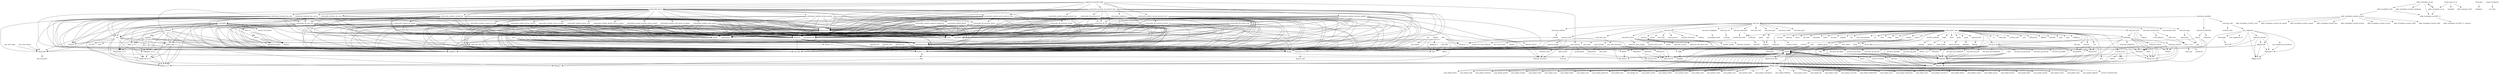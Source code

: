 digraph depends {
    node [shape=plaintext]
alsa_state -> alsa_states [style=dotted];
alsa_utils_alsactl -> libasound2;
alsa_utils_alsamixer -> libformw5;
alsa_utils_alsamixer -> libmenuw5;
alsa_utils_alsamixer -> libpanelw5;
alsa_utils_alsamixer -> libncursesw5;
alsa_utils_alsamixer -> libtinfo5;
alsa_utils_alsamixer -> libasound2;
alsa_utils_amixer -> libasound2;
alsa_utils_aplay -> libasound2;
angstrom_feed_configs -> opkg [style=dotted];
angstrom_zeroconf_audio -> avahi_daemon;
angstrom_zeroconf_audio -> pulseaudio_server;
angstrom_zeroconf_audio -> pulseaudio_module_alsa_sink;
angstrom_zeroconf_audio -> pulseaudio_module_alsa_source;
angstrom_zeroconf_audio -> pulseaudio_module_cli;
angstrom_zeroconf_audio -> pulseaudio_module_esound_protocol_unix;
angstrom_zeroconf_audio -> pulseaudio_module_simple_protocol_tcp;
angstrom_zeroconf_audio -> pulseaudio_module_native_protocol_unix;
angstrom_zeroconf_audio -> pulseaudio_module_cli_protocol_unix;
angstrom_zeroconf_audio -> pulseaudio_module_zeroconf_publish;
apm -> libapm1;
apmd -> libapm1;
avahi_autoipd -> libdaemon0;
avahi_daemon -> sysvinit_pidof;
avahi_daemon -> libavahi_common3;
avahi_daemon -> libavahi_core6;
avahi_daemon -> libdaemon0;
avahi_daemon -> libexpat1;
avahi_daemon -> libcap2;
avahi_daemon -> libdbus_1_3;
avahi_daemon -> libnss_mdns [style=dotted];
bash -> libtinfo5;
binutils_symlinks -> binutils;
bluez4 -> libusb_0_1_4;
bluez4 -> libusb_1_0_0;
bluez4 -> libglib_2_0_0;
bluez4 -> libdbus_1_3;
busybox -> busybox_mountall;
busybox -> busybox_syslog [style=dotted];
busybox_syslog -> busybox;
bzip2 -> libbz2_1;
consolekit -> hicolor_icon_theme;
consolekit -> libx11_6;
consolekit -> libxcb1;
consolekit -> libpthread_stubs0;
consolekit -> libxau6;
consolekit -> libglib_2_0_0;
consolekit -> libdbus_1_3;
consolekit -> policykit;
consolekit -> eggdbus;
consolekit -> libdbus_glib_1_2;
consolekit -> libgio_2_0_0;
consolekit -> libz1;
consolekit -> libgobject_2_0_0;
consolekit -> libgmodule_2_0_0;
consolekit -> libgthread_2_0_0;
coreutils -> libcap2;
coreutils -> libattr1;
dbus -> libexpat1;
dbus -> libdbus_1_3;
dhcp_client -> bash;
dhcp_client -> libcrypto1_0_0;
e2fsprogs -> util_linux_ng;
e2fsprogs -> e2fsprogs_badblocks;
e2fsprogs -> libe2p2;
e2fsprogs -> libcom_err2;
e2fsprogs -> libext2fs2;
e2fsprogs -> libuuid1;
e2fsprogs -> libss2;
e2fsprogs -> libblkid1;
e2fsprogs_badblocks -> libext2fs2;
e2fsprogs_badblocks -> libcom_err2;
e2fsprogs_e2fsck -> libext2fs2;
e2fsprogs_e2fsck -> libcom_err2;
e2fsprogs_e2fsck -> libblkid1;
e2fsprogs_e2fsck -> libuuid1;
e2fsprogs_e2fsck -> libe2p2;
e2fsprogs_mke2fs -> libext2fs2;
e2fsprogs_mke2fs -> libcom_err2;
e2fsprogs_mke2fs -> libblkid1;
e2fsprogs_mke2fs -> libuuid1;
e2fsprogs_mke2fs -> libe2p2;
eggdbus -> libgio_2_0_0;
eggdbus -> libz1;
eggdbus -> libgmodule_2_0_0;
eggdbus -> libdbus_glib_1_2;
eggdbus -> libdbus_1_3;
eggdbus -> libgobject_2_0_0;
eggdbus -> libgthread_2_0_0;
eggdbus -> libglib_2_0_0;
fbgrab -> libpng12_0;
fbgrab -> libz1;
fbset -> fbset_modes [style=dotted];
gawk -> gawk_common;
glibc_localedata_en_gb -> glibc_localedata_i18n;
glibc_localedata_en_gb -> glibc_localedata_translit_combining;
glibc_localedata_en_gb -> glibc_localedata_iso14651_t1;
glibc_localedata_en_gb -> glibc_localedata_en_us;
glibc_localedata_en_us -> glibc_localedata_en_gb;
glibc_localedata_en_us -> glibc_localedata_iso14651_t1;
glibc_localedata_i18n -> glibc_localedata_translit_neutral;
glibc_localedata_i18n -> glibc_localedata_iso14651_t1;
glibc_localedata_iso14651_t1 -> glibc_localedata_iso14651_t1_common;
glibc_localedata_translit_neutral -> glibc_localedata_translit_circle;
glibc_localedata_translit_neutral -> glibc_localedata_translit_cjk_compat;
glibc_localedata_translit_neutral -> glibc_localedata_translit_compat;
glibc_localedata_translit_neutral -> glibc_localedata_translit_font;
glibc_localedata_translit_neutral -> glibc_localedata_translit_fraction;
glibc_localedata_translit_neutral -> glibc_localedata_translit_narrow;
glibc_localedata_translit_neutral -> glibc_localedata_translit_small;
glibc_localedata_translit_neutral -> glibc_localedata_translit_wide;
hal -> hal_info;
hal -> udev_utils;
hal -> libdbus_1_3;
hal -> libusb_0_1_4;
hal -> libglib_2_0_0;
hal -> libdbus_glib_1_2;
hal -> libexpat1;
hal -> libblkid1;
hal -> libgobject_2_0_0;
hal -> eject [style=dotted];
inetutils -> libncurses5;
inetutils -> libtinfo5;
inetutils -> libreadline5;
initscripts -> makedevs;
less -> libtinfo5;
libacl1 -> libattr1;
libasound2 -> alsa_conf_base;
libavahi_client3 -> libdbus_1_3;
libavahi_client3 -> libavahi_common3;
libavahi_core6 -> libavahi_common3;
libblkid1 -> libuuid1;
libcap2 -> libattr1;
libcrypto1_0_0 -> openssl_conf [style=dotted];
libdbus_1_3 -> dbus [style=dotted];
libdbus_glib_1_2 -> libdbus_1_3;
libdbus_glib_1_2 -> libgobject_2_0_0;
libdbus_glib_1_2 -> libgthread_2_0_0;
libdbus_glib_1_2 -> libglib_2_0_0;
libext2fs2 -> libcom_err2;
libext2fs2 -> libblkid1;
libformw5 -> libncursesw5;
libformw5 -> libtinfo5;
libgcrypt11 -> libgpg_error0;
libgio_2_0_0 -> libgobject_2_0_0;
libgio_2_0_0 -> libgthread_2_0_0;
libgio_2_0_0 -> libgmodule_2_0_0;
libgio_2_0_0 -> libglib_2_0_0;
libgio_2_0_0 -> libz1;
libgmodule_2_0_0 -> libglib_2_0_0;
libgnutls_extra26 -> libgnutls26;
libgnutls_extra26 -> libz1;
libgnutls_extra26 -> libgcrypt11;
libgnutls_extra26 -> libgpg_error0;
libgnutls26 -> libz1;
libgnutls26 -> libgcrypt11;
libgnutls26 -> libgpg_error0;
libgobject_2_0_0 -> libgthread_2_0_0;
libgobject_2_0_0 -> libglib_2_0_0;
libgthread_2_0_0 -> libglib_2_0_0;
libmenuw5 -> libncursesw5;
libmenuw5 -> libtinfo5;
libmount1 -> libblkid1;
libmount1 -> libuuid1;
libncurses5 -> libtinfo5;
libncursesw5 -> libtinfo5;
libnl_genl2 -> libnl2;
libnss_mdns -> zeroconf [style=dotted];
libpam -> libpam_meta [style=dotted];
libpam -> libpam_base_files [style=dotted];
libpam_base_files -> libpam;
libpam_base_files -> libpam_meta [style=dotted];
libpam_meta -> pam_plugin_shells;
libpam_meta -> pam_plugin_namespace;
libpam_meta -> pam_plugin_faildelay;
libpam_meta -> pam_plugin_access;
libpam_meta -> pam_plugin_ftp;
libpam_meta -> pam_plugin_xauth;
libpam_meta -> pam_plugin_securetty;
libpam_meta -> pam_plugin_mkhomedir;
libpam_meta -> pam_plugin_warn;
libpam_meta -> pam_plugin_timestamp;
libpam_meta -> pam_plugin_time;
libpam_meta -> pam_plugin_succeed_if;
libpam_meta -> pam_plugin_debug;
libpam_meta -> pam_plugin_umask;
libpam_meta -> pam_plugin_group;
libpam_meta -> pam_plugin_keyinit;
libpam_meta -> pam_plugin_filter;
libpam_meta -> pam_plugin_lastlog;
libpam_meta -> pam_plugin_rhosts;
libpam_meta -> pam_plugin_deny;
libpam_meta -> pam_plugin_loginuid;
libpam_meta -> pam_plugin_limits;
libpam_meta -> pam_plugin_tally;
libpam_meta -> pam_plugin_localuser;
libpam_meta -> pam_plugin_permit;
libpam_meta -> pam_plugin_nologin;
libpam_meta -> pam_plugin_motd;
libpam_meta -> pam_plugin_issue;
libpam_meta -> pam_plugin_tally2;
libpam_meta -> pam_plugin_unix;
libpam_meta -> pam_plugin_pwhistory;
libpam_meta -> pam_plugin_exec;
libpam_meta -> pam_plugin_env;
libpam_meta -> pam_plugin_rootok;
libpam_meta -> pam_plugin_listfile;
libpam_meta -> pam_plugin_stress;
libpam_meta -> pam_plugin_mail;
libpam_meta -> pam_plugin_wheel;
libpam_meta -> pam_plugin_echo;
libpanelw5 -> libncursesw5;
libpanelw5 -> libtinfo5;
libpng12_0 -> libz1;
libpulse0 -> libpulsecommon;
libpulse0 -> libwrap0;
libpulse0 -> libdbus_1_3;
libpulse0 -> libcap2;
libpulse0 -> libgdbm3;
libpulsecommon -> libwrap0;
libpulsecommon -> libdbus_1_3;
libpulsecommon -> libcap2;
libpulsecommon -> libgdbm3;
libpulsecore -> libltdl7;
libpulsecore -> libsamplerate0;
libpulsecore -> libsndfile1;
libpulsecore -> libspeexdsp1;
libpulsecore -> liboil;
libpulsecore -> libpulse0;
libpulsecore -> libpulsecommon;
libpulsecore -> libwrap0;
libpulsecore -> libdbus_1_3;
libpulsecore -> libcap2;
libpulsecore -> libgdbm3;
libreadline5 -> libtinfo5;
libss2 -> libcom_err2;
libssl1_0_0 -> libcrypto1_0_0;
libtic5 -> libtinfo5;
libtinfo5 -> ncurses_terminfo_base [style=dotted];
libts_1_0_0 -> tslib_conf;
libts_1_0_0 -> pointercal [style=dotted];
libusb_0_1_4 -> libusb_1_0_0;
libx11_6 -> libxcb1;
libx11_6 -> libpthread_stubs0;
libx11_6 -> libxau6;
libxcb1 -> libpthread_stubs0;
libxcb1 -> libxau6;
locale_base_en_us -> localedef;
locale_base_en_us -> glibc_localedata_en_us;
locale_base_en_us -> glibc_charmap_utf_8;
minicom -> libtinfo5;
mkfs_jffs2 -> libz1;
mkfs_jffs2 -> liblzo1;
module_init_tools -> module_init_tools_depmod;
nano -> ncurses_terminfo;
nano -> libncursesw5;
nano -> libtinfo5;
ncurses -> libtinfo5;
ncurses_terminfo -> ncurses_terminfo_base;
ncurses_tools -> ncurses;
ncurses_tools -> ncurses;
ncurses_tools -> libtic5;
ncurses_tools -> libtinfo5;
ntp -> ntp_tickadj;
ntp -> libcap2;
ntp_tickadj -> libcap2;
ntpdate -> libcap2;
omap3_writeprom -> i2c_tools;
openssh_keygen -> libcrypto1_0_0;
openssh_keygen -> libz1;
openssh_misc -> libcrypto1_0_0;
openssh_misc -> libz1;
openssh_scp -> libcrypto1_0_0;
openssh_scp -> libz1;
openssh_ssh -> libcrypto1_0_0;
openssh_ssh -> libz1;
openssh_sshd -> openssh_keygen;
openssh_sshd -> libpam;
openssh_sshd -> libcrypto1_0_0;
openssh_sshd -> libz1;
opkg -> libopkg0;
pam_plugin_access -> libpam;
pam_plugin_debug -> libpam;
pam_plugin_deny -> libpam;
pam_plugin_echo -> libpam;
pam_plugin_env -> libpam;
pam_plugin_exec -> libpam;
pam_plugin_faildelay -> libpam;
pam_plugin_filter -> libpam;
pam_plugin_ftp -> libpam;
pam_plugin_group -> libpam;
pam_plugin_issue -> libpam;
pam_plugin_keyinit -> libpam;
pam_plugin_lastlog -> libpam;
pam_plugin_limits -> libpam;
pam_plugin_listfile -> libpam;
pam_plugin_localuser -> libpam;
pam_plugin_loginuid -> libpam;
pam_plugin_mail -> libpam;
pam_plugin_mkhomedir -> libpam;
pam_plugin_motd -> libpam;
pam_plugin_namespace -> libpam;
pam_plugin_nologin -> libpam;
pam_plugin_permit -> libpam;
pam_plugin_pwhistory -> libpam;
pam_plugin_rhosts -> libpam;
pam_plugin_rootok -> libpam;
pam_plugin_securetty -> libpam;
pam_plugin_shells -> libpam;
pam_plugin_stress -> libpam;
pam_plugin_succeed_if -> libpam;
pam_plugin_tally -> libpam;
pam_plugin_tally2 -> libpam;
pam_plugin_time -> libpam;
pam_plugin_timestamp -> libpam;
pam_plugin_umask -> libpam;
pam_plugin_unix -> libpam;
pam_plugin_warn -> libpam;
pam_plugin_wheel -> libpam;
pam_plugin_xauth -> libpam;
policykit -> libgobject_2_0_0;
policykit -> libglib_2_0_0;
policykit -> libpam;
policykit -> eggdbus;
policykit -> libdbus_glib_1_2;
policykit -> libdbus_1_3;
policykit -> libgio_2_0_0;
policykit -> libz1;
policykit -> libgmodule_2_0_0;
policykit -> libgthread_2_0_0;
policykit -> libexpat1;
ppp_dialin -> ppp;
procps -> ncurses_terminfo;
procps -> libncurses5;
procps -> libtinfo5;
psmisc -> fuser;
psmisc -> killall;
psmisc -> pstree;
pstree -> libtinfo5;
pulseaudio_lib_alsa_util -> libasound2;
pulseaudio_lib_alsa_util -> libpulsecore;
pulseaudio_lib_alsa_util -> libltdl7;
pulseaudio_lib_alsa_util -> libsamplerate0;
pulseaudio_lib_alsa_util -> libsndfile1;
pulseaudio_lib_alsa_util -> libspeexdsp1;
pulseaudio_lib_alsa_util -> liboil;
pulseaudio_lib_alsa_util -> libpulse0;
pulseaudio_lib_alsa_util -> libpulsecommon;
pulseaudio_lib_alsa_util -> libwrap0;
pulseaudio_lib_alsa_util -> hal;
pulseaudio_lib_alsa_util -> libudev0;
pulseaudio_lib_alsa_util -> libdbus_1_3;
pulseaudio_lib_alsa_util -> libcap2;
pulseaudio_lib_alsa_util -> libgdbm3;
pulseaudio_lib_avahi_wrap -> libpulsecore;
pulseaudio_lib_avahi_wrap -> libltdl7;
pulseaudio_lib_avahi_wrap -> libsamplerate0;
pulseaudio_lib_avahi_wrap -> libsndfile1;
pulseaudio_lib_avahi_wrap -> libspeexdsp1;
pulseaudio_lib_avahi_wrap -> liboil;
pulseaudio_lib_avahi_wrap -> libpulse0;
pulseaudio_lib_avahi_wrap -> libpulsecommon;
pulseaudio_lib_avahi_wrap -> libwrap0;
pulseaudio_lib_avahi_wrap -> libdbus_1_3;
pulseaudio_lib_avahi_wrap -> libcap2;
pulseaudio_lib_avahi_wrap -> libgdbm3;
pulseaudio_lib_cli -> libpulsecore;
pulseaudio_lib_cli -> libltdl7;
pulseaudio_lib_cli -> libsamplerate0;
pulseaudio_lib_cli -> libsndfile1;
pulseaudio_lib_cli -> libspeexdsp1;
pulseaudio_lib_cli -> liboil;
pulseaudio_lib_cli -> libpulse0;
pulseaudio_lib_cli -> libpulsecommon;
pulseaudio_lib_cli -> libwrap0;
pulseaudio_lib_cli -> libdbus_1_3;
pulseaudio_lib_cli -> libcap2;
pulseaudio_lib_cli -> libgdbm3;
pulseaudio_lib_protocol_cli -> pulseaudio_lib_cli;
pulseaudio_lib_protocol_cli -> libpulsecore;
pulseaudio_lib_protocol_cli -> libltdl7;
pulseaudio_lib_protocol_cli -> libsamplerate0;
pulseaudio_lib_protocol_cli -> libsndfile1;
pulseaudio_lib_protocol_cli -> libspeexdsp1;
pulseaudio_lib_protocol_cli -> liboil;
pulseaudio_lib_protocol_cli -> libpulse0;
pulseaudio_lib_protocol_cli -> libpulsecommon;
pulseaudio_lib_protocol_cli -> libwrap0;
pulseaudio_lib_protocol_cli -> libdbus_1_3;
pulseaudio_lib_protocol_cli -> libcap2;
pulseaudio_lib_protocol_cli -> libgdbm3;
pulseaudio_lib_protocol_esound -> libpulsecore;
pulseaudio_lib_protocol_esound -> libltdl7;
pulseaudio_lib_protocol_esound -> libsamplerate0;
pulseaudio_lib_protocol_esound -> libsndfile1;
pulseaudio_lib_protocol_esound -> libspeexdsp1;
pulseaudio_lib_protocol_esound -> liboil;
pulseaudio_lib_protocol_esound -> libpulse0;
pulseaudio_lib_protocol_esound -> libpulsecommon;
pulseaudio_lib_protocol_esound -> libwrap0;
pulseaudio_lib_protocol_esound -> libdbus_1_3;
pulseaudio_lib_protocol_esound -> libcap2;
pulseaudio_lib_protocol_esound -> libgdbm3;
pulseaudio_lib_protocol_native -> libpulsecore;
pulseaudio_lib_protocol_native -> libltdl7;
pulseaudio_lib_protocol_native -> libsamplerate0;
pulseaudio_lib_protocol_native -> libsndfile1;
pulseaudio_lib_protocol_native -> libspeexdsp1;
pulseaudio_lib_protocol_native -> liboil;
pulseaudio_lib_protocol_native -> libpulse0;
pulseaudio_lib_protocol_native -> libpulsecommon;
pulseaudio_lib_protocol_native -> libwrap0;
pulseaudio_lib_protocol_native -> libdbus_1_3;
pulseaudio_lib_protocol_native -> libcap2;
pulseaudio_lib_protocol_native -> libgdbm3;
pulseaudio_lib_protocol_simple -> libpulsecore;
pulseaudio_lib_protocol_simple -> libltdl7;
pulseaudio_lib_protocol_simple -> libsamplerate0;
pulseaudio_lib_protocol_simple -> libsndfile1;
pulseaudio_lib_protocol_simple -> libspeexdsp1;
pulseaudio_lib_protocol_simple -> liboil;
pulseaudio_lib_protocol_simple -> libpulse0;
pulseaudio_lib_protocol_simple -> libpulsecommon;
pulseaudio_lib_protocol_simple -> libwrap0;
pulseaudio_lib_protocol_simple -> libdbus_1_3;
pulseaudio_lib_protocol_simple -> libcap2;
pulseaudio_lib_protocol_simple -> libgdbm3;
pulseaudio_module_alsa_card -> pulseaudio_lib_alsa_util;
pulseaudio_module_alsa_card -> libasound2;
pulseaudio_module_alsa_card -> hal;
pulseaudio_module_alsa_card -> libudev0;
pulseaudio_module_alsa_card -> libpulsecore;
pulseaudio_module_alsa_card -> libltdl7;
pulseaudio_module_alsa_card -> libsamplerate0;
pulseaudio_module_alsa_card -> libsndfile1;
pulseaudio_module_alsa_card -> libspeexdsp1;
pulseaudio_module_alsa_card -> liboil;
pulseaudio_module_alsa_card -> libpulse0;
pulseaudio_module_alsa_card -> libpulsecommon;
pulseaudio_module_alsa_card -> libwrap0;
pulseaudio_module_alsa_card -> libdbus_1_3;
pulseaudio_module_alsa_card -> libcap2;
pulseaudio_module_alsa_card -> libgdbm3;
pulseaudio_module_alsa_sink -> pulseaudio_lib_alsa_util;
pulseaudio_module_alsa_sink -> libasound2;
pulseaudio_module_alsa_sink -> hal;
pulseaudio_module_alsa_sink -> libudev0;
pulseaudio_module_alsa_sink -> libpulsecore;
pulseaudio_module_alsa_sink -> libltdl7;
pulseaudio_module_alsa_sink -> libsamplerate0;
pulseaudio_module_alsa_sink -> libsndfile1;
pulseaudio_module_alsa_sink -> libspeexdsp1;
pulseaudio_module_alsa_sink -> liboil;
pulseaudio_module_alsa_sink -> libpulse0;
pulseaudio_module_alsa_sink -> libpulsecommon;
pulseaudio_module_alsa_sink -> libwrap0;
pulseaudio_module_alsa_sink -> libdbus_1_3;
pulseaudio_module_alsa_sink -> libcap2;
pulseaudio_module_alsa_sink -> libgdbm3;
pulseaudio_module_alsa_source -> pulseaudio_lib_alsa_util;
pulseaudio_module_alsa_source -> libasound2;
pulseaudio_module_alsa_source -> hal;
pulseaudio_module_alsa_source -> libudev0;
pulseaudio_module_alsa_source -> libpulsecore;
pulseaudio_module_alsa_source -> libltdl7;
pulseaudio_module_alsa_source -> libsamplerate0;
pulseaudio_module_alsa_source -> libsndfile1;
pulseaudio_module_alsa_source -> libspeexdsp1;
pulseaudio_module_alsa_source -> liboil;
pulseaudio_module_alsa_source -> libpulse0;
pulseaudio_module_alsa_source -> libpulsecommon;
pulseaudio_module_alsa_source -> libwrap0;
pulseaudio_module_alsa_source -> libdbus_1_3;
pulseaudio_module_alsa_source -> libcap2;
pulseaudio_module_alsa_source -> libgdbm3;
pulseaudio_module_always_sink -> libpulsecore;
pulseaudio_module_always_sink -> libltdl7;
pulseaudio_module_always_sink -> libsamplerate0;
pulseaudio_module_always_sink -> libsndfile1;
pulseaudio_module_always_sink -> libspeexdsp1;
pulseaudio_module_always_sink -> liboil;
pulseaudio_module_always_sink -> libpulse0;
pulseaudio_module_always_sink -> libpulsecommon;
pulseaudio_module_always_sink -> libwrap0;
pulseaudio_module_always_sink -> libdbus_1_3;
pulseaudio_module_always_sink -> libcap2;
pulseaudio_module_always_sink -> libgdbm3;
pulseaudio_module_augment_properties -> libpulsecore;
pulseaudio_module_augment_properties -> libltdl7;
pulseaudio_module_augment_properties -> libsamplerate0;
pulseaudio_module_augment_properties -> libsndfile1;
pulseaudio_module_augment_properties -> libspeexdsp1;
pulseaudio_module_augment_properties -> liboil;
pulseaudio_module_augment_properties -> libpulse0;
pulseaudio_module_augment_properties -> libpulsecommon;
pulseaudio_module_augment_properties -> libwrap0;
pulseaudio_module_augment_properties -> libdbus_1_3;
pulseaudio_module_augment_properties -> libcap2;
pulseaudio_module_augment_properties -> libgdbm3;
pulseaudio_module_card_restore -> libpulsecore;
pulseaudio_module_card_restore -> libltdl7;
pulseaudio_module_card_restore -> libsamplerate0;
pulseaudio_module_card_restore -> libsndfile1;
pulseaudio_module_card_restore -> libspeexdsp1;
pulseaudio_module_card_restore -> liboil;
pulseaudio_module_card_restore -> libpulse0;
pulseaudio_module_card_restore -> libpulsecommon;
pulseaudio_module_card_restore -> libwrap0;
pulseaudio_module_card_restore -> libdbus_1_3;
pulseaudio_module_card_restore -> libcap2;
pulseaudio_module_card_restore -> libgdbm3;
pulseaudio_module_cli -> pulseaudio_lib_cli;
pulseaudio_module_cli -> libpulsecore;
pulseaudio_module_cli -> libltdl7;
pulseaudio_module_cli -> libsamplerate0;
pulseaudio_module_cli -> libsndfile1;
pulseaudio_module_cli -> libspeexdsp1;
pulseaudio_module_cli -> liboil;
pulseaudio_module_cli -> libpulse0;
pulseaudio_module_cli -> libpulsecommon;
pulseaudio_module_cli -> libwrap0;
pulseaudio_module_cli -> libdbus_1_3;
pulseaudio_module_cli -> libcap2;
pulseaudio_module_cli -> libgdbm3;
pulseaudio_module_cli_protocol_unix -> pulseaudio_lib_protocol_cli;
pulseaudio_module_cli_protocol_unix -> pulseaudio_lib_cli;
pulseaudio_module_cli_protocol_unix -> libpulsecore;
pulseaudio_module_cli_protocol_unix -> libltdl7;
pulseaudio_module_cli_protocol_unix -> libsamplerate0;
pulseaudio_module_cli_protocol_unix -> libsndfile1;
pulseaudio_module_cli_protocol_unix -> libspeexdsp1;
pulseaudio_module_cli_protocol_unix -> liboil;
pulseaudio_module_cli_protocol_unix -> libpulse0;
pulseaudio_module_cli_protocol_unix -> libpulsecommon;
pulseaudio_module_cli_protocol_unix -> libwrap0;
pulseaudio_module_cli_protocol_unix -> libdbus_1_3;
pulseaudio_module_cli_protocol_unix -> libcap2;
pulseaudio_module_cli_protocol_unix -> libgdbm3;
pulseaudio_module_console_kit -> consolekit;
pulseaudio_module_console_kit -> libpulsecore;
pulseaudio_module_console_kit -> libltdl7;
pulseaudio_module_console_kit -> libsamplerate0;
pulseaudio_module_console_kit -> libsndfile1;
pulseaudio_module_console_kit -> libspeexdsp1;
pulseaudio_module_console_kit -> liboil;
pulseaudio_module_console_kit -> libpulse0;
pulseaudio_module_console_kit -> libpulsecommon;
pulseaudio_module_console_kit -> libwrap0;
pulseaudio_module_console_kit -> libdbus_1_3;
pulseaudio_module_console_kit -> libcap2;
pulseaudio_module_console_kit -> libgdbm3;
pulseaudio_module_cork_music_on_phone -> libpulsecore;
pulseaudio_module_cork_music_on_phone -> libltdl7;
pulseaudio_module_cork_music_on_phone -> libsamplerate0;
pulseaudio_module_cork_music_on_phone -> libsndfile1;
pulseaudio_module_cork_music_on_phone -> libspeexdsp1;
pulseaudio_module_cork_music_on_phone -> liboil;
pulseaudio_module_cork_music_on_phone -> libpulse0;
pulseaudio_module_cork_music_on_phone -> libpulsecommon;
pulseaudio_module_cork_music_on_phone -> libwrap0;
pulseaudio_module_cork_music_on_phone -> libdbus_1_3;
pulseaudio_module_cork_music_on_phone -> libcap2;
pulseaudio_module_cork_music_on_phone -> libgdbm3;
pulseaudio_module_default_device_restore -> libpulsecore;
pulseaudio_module_default_device_restore -> libltdl7;
pulseaudio_module_default_device_restore -> libsamplerate0;
pulseaudio_module_default_device_restore -> libsndfile1;
pulseaudio_module_default_device_restore -> libspeexdsp1;
pulseaudio_module_default_device_restore -> liboil;
pulseaudio_module_default_device_restore -> libpulse0;
pulseaudio_module_default_device_restore -> libpulsecommon;
pulseaudio_module_default_device_restore -> libwrap0;
pulseaudio_module_default_device_restore -> libdbus_1_3;
pulseaudio_module_default_device_restore -> libcap2;
pulseaudio_module_default_device_restore -> libgdbm3;
pulseaudio_module_detect -> libpulsecore;
pulseaudio_module_detect -> libltdl7;
pulseaudio_module_detect -> libsamplerate0;
pulseaudio_module_detect -> libsndfile1;
pulseaudio_module_detect -> libspeexdsp1;
pulseaudio_module_detect -> liboil;
pulseaudio_module_detect -> libpulse0;
pulseaudio_module_detect -> libpulsecommon;
pulseaudio_module_detect -> libwrap0;
pulseaudio_module_detect -> libdbus_1_3;
pulseaudio_module_detect -> libcap2;
pulseaudio_module_detect -> libgdbm3;
pulseaudio_module_device_restore -> libpulsecore;
pulseaudio_module_device_restore -> libltdl7;
pulseaudio_module_device_restore -> libsamplerate0;
pulseaudio_module_device_restore -> libsndfile1;
pulseaudio_module_device_restore -> libspeexdsp1;
pulseaudio_module_device_restore -> liboil;
pulseaudio_module_device_restore -> libpulse0;
pulseaudio_module_device_restore -> libpulsecommon;
pulseaudio_module_device_restore -> libwrap0;
pulseaudio_module_device_restore -> libdbus_1_3;
pulseaudio_module_device_restore -> libcap2;
pulseaudio_module_device_restore -> libgdbm3;
pulseaudio_module_esound_protocol_unix -> pulseaudio_lib_protocol_esound;
pulseaudio_module_esound_protocol_unix -> libpulsecore;
pulseaudio_module_esound_protocol_unix -> libltdl7;
pulseaudio_module_esound_protocol_unix -> libsamplerate0;
pulseaudio_module_esound_protocol_unix -> libsndfile1;
pulseaudio_module_esound_protocol_unix -> libspeexdsp1;
pulseaudio_module_esound_protocol_unix -> liboil;
pulseaudio_module_esound_protocol_unix -> libpulse0;
pulseaudio_module_esound_protocol_unix -> libpulsecommon;
pulseaudio_module_esound_protocol_unix -> libwrap0;
pulseaudio_module_esound_protocol_unix -> libdbus_1_3;
pulseaudio_module_esound_protocol_unix -> libcap2;
pulseaudio_module_esound_protocol_unix -> libgdbm3;
pulseaudio_module_hal_detect -> hal;
pulseaudio_module_hal_detect -> libpulsecore;
pulseaudio_module_hal_detect -> libltdl7;
pulseaudio_module_hal_detect -> libsamplerate0;
pulseaudio_module_hal_detect -> libsndfile1;
pulseaudio_module_hal_detect -> libspeexdsp1;
pulseaudio_module_hal_detect -> liboil;
pulseaudio_module_hal_detect -> libpulse0;
pulseaudio_module_hal_detect -> libpulsecommon;
pulseaudio_module_hal_detect -> libwrap0;
pulseaudio_module_hal_detect -> libdbus_1_3;
pulseaudio_module_hal_detect -> libcap2;
pulseaudio_module_hal_detect -> libgdbm3;
pulseaudio_module_native_protocol_unix -> pulseaudio_lib_protocol_native;
pulseaudio_module_native_protocol_unix -> libpulsecore;
pulseaudio_module_native_protocol_unix -> libltdl7;
pulseaudio_module_native_protocol_unix -> libsamplerate0;
pulseaudio_module_native_protocol_unix -> libsndfile1;
pulseaudio_module_native_protocol_unix -> libspeexdsp1;
pulseaudio_module_native_protocol_unix -> liboil;
pulseaudio_module_native_protocol_unix -> libpulse0;
pulseaudio_module_native_protocol_unix -> libpulsecommon;
pulseaudio_module_native_protocol_unix -> libwrap0;
pulseaudio_module_native_protocol_unix -> libdbus_1_3;
pulseaudio_module_native_protocol_unix -> libcap2;
pulseaudio_module_native_protocol_unix -> libgdbm3;
pulseaudio_module_position_event_sounds -> libpulsecore;
pulseaudio_module_position_event_sounds -> libltdl7;
pulseaudio_module_position_event_sounds -> libsamplerate0;
pulseaudio_module_position_event_sounds -> libsndfile1;
pulseaudio_module_position_event_sounds -> libspeexdsp1;
pulseaudio_module_position_event_sounds -> liboil;
pulseaudio_module_position_event_sounds -> libpulse0;
pulseaudio_module_position_event_sounds -> libpulsecommon;
pulseaudio_module_position_event_sounds -> libwrap0;
pulseaudio_module_position_event_sounds -> libdbus_1_3;
pulseaudio_module_position_event_sounds -> libcap2;
pulseaudio_module_position_event_sounds -> libgdbm3;
pulseaudio_module_rescue_streams -> libpulsecore;
pulseaudio_module_rescue_streams -> libltdl7;
pulseaudio_module_rescue_streams -> libsamplerate0;
pulseaudio_module_rescue_streams -> libsndfile1;
pulseaudio_module_rescue_streams -> libspeexdsp1;
pulseaudio_module_rescue_streams -> liboil;
pulseaudio_module_rescue_streams -> libpulse0;
pulseaudio_module_rescue_streams -> libpulsecommon;
pulseaudio_module_rescue_streams -> libwrap0;
pulseaudio_module_rescue_streams -> libdbus_1_3;
pulseaudio_module_rescue_streams -> libcap2;
pulseaudio_module_rescue_streams -> libgdbm3;
pulseaudio_module_simple_protocol_tcp -> pulseaudio_lib_protocol_simple;
pulseaudio_module_simple_protocol_tcp -> libpulsecore;
pulseaudio_module_simple_protocol_tcp -> libltdl7;
pulseaudio_module_simple_protocol_tcp -> libsamplerate0;
pulseaudio_module_simple_protocol_tcp -> libsndfile1;
pulseaudio_module_simple_protocol_tcp -> libspeexdsp1;
pulseaudio_module_simple_protocol_tcp -> liboil;
pulseaudio_module_simple_protocol_tcp -> libpulse0;
pulseaudio_module_simple_protocol_tcp -> libpulsecommon;
pulseaudio_module_simple_protocol_tcp -> libwrap0;
pulseaudio_module_simple_protocol_tcp -> libdbus_1_3;
pulseaudio_module_simple_protocol_tcp -> libcap2;
pulseaudio_module_simple_protocol_tcp -> libgdbm3;
pulseaudio_module_stream_restore -> pulseaudio_lib_protocol_native;
pulseaudio_module_stream_restore -> libpulsecore;
pulseaudio_module_stream_restore -> libltdl7;
pulseaudio_module_stream_restore -> libsamplerate0;
pulseaudio_module_stream_restore -> libsndfile1;
pulseaudio_module_stream_restore -> libspeexdsp1;
pulseaudio_module_stream_restore -> liboil;
pulseaudio_module_stream_restore -> libpulse0;
pulseaudio_module_stream_restore -> libpulsecommon;
pulseaudio_module_stream_restore -> libwrap0;
pulseaudio_module_stream_restore -> libdbus_1_3;
pulseaudio_module_stream_restore -> libcap2;
pulseaudio_module_stream_restore -> libgdbm3;
pulseaudio_module_suspend_on_idle -> libpulsecore;
pulseaudio_module_suspend_on_idle -> libltdl7;
pulseaudio_module_suspend_on_idle -> libsamplerate0;
pulseaudio_module_suspend_on_idle -> libsndfile1;
pulseaudio_module_suspend_on_idle -> libspeexdsp1;
pulseaudio_module_suspend_on_idle -> liboil;
pulseaudio_module_suspend_on_idle -> libpulse0;
pulseaudio_module_suspend_on_idle -> libpulsecommon;
pulseaudio_module_suspend_on_idle -> libwrap0;
pulseaudio_module_suspend_on_idle -> libdbus_1_3;
pulseaudio_module_suspend_on_idle -> libcap2;
pulseaudio_module_suspend_on_idle -> libgdbm3;
pulseaudio_module_zeroconf_publish -> libavahi_client3;
pulseaudio_module_zeroconf_publish -> libavahi_common3;
pulseaudio_module_zeroconf_publish -> pulseaudio_lib_avahi_wrap;
pulseaudio_module_zeroconf_publish -> libpulsecore;
pulseaudio_module_zeroconf_publish -> libltdl7;
pulseaudio_module_zeroconf_publish -> libsamplerate0;
pulseaudio_module_zeroconf_publish -> libsndfile1;
pulseaudio_module_zeroconf_publish -> libspeexdsp1;
pulseaudio_module_zeroconf_publish -> liboil;
pulseaudio_module_zeroconf_publish -> libpulse0;
pulseaudio_module_zeroconf_publish -> libpulsecommon;
pulseaudio_module_zeroconf_publish -> libwrap0;
pulseaudio_module_zeroconf_publish -> libdbus_1_3;
pulseaudio_module_zeroconf_publish -> libcap2;
pulseaudio_module_zeroconf_publish -> libgdbm3;
pulseaudio_server -> pulseaudio_module_device_restore;
pulseaudio_server -> pulseaudio_module_stream_restore;
pulseaudio_server -> pulseaudio_module_card_restore;
pulseaudio_server -> pulseaudio_module_augment_properties;
pulseaudio_server -> pulseaudio_module_detect;
pulseaudio_server -> pulseaudio_module_alsa_sink;
pulseaudio_server -> pulseaudio_module_alsa_source;
pulseaudio_server -> pulseaudio_module_alsa_card;
pulseaudio_server -> pulseaudio_module_native_protocol_unix;
pulseaudio_server -> pulseaudio_module_hal_detect;
pulseaudio_server -> pulseaudio_module_default_device_restore;
pulseaudio_server -> pulseaudio_module_rescue_streams;
pulseaudio_server -> pulseaudio_module_always_sink;
pulseaudio_server -> pulseaudio_module_suspend_on_idle;
pulseaudio_server -> pulseaudio_module_console_kit;
pulseaudio_server -> pulseaudio_module_position_event_sounds;
pulseaudio_server -> pulseaudio_module_cork_music_on_phone;
pulseaudio_server -> libpulse0;
pulseaudio_server -> libpulsecommon;
pulseaudio_server -> libwrap0;
pulseaudio_server -> libdbus_1_3;
pulseaudio_server -> libsndfile1;
pulseaudio_server -> libcap2;
pulseaudio_server -> libgdbm3;
pulseaudio_server -> libpulsecore;
pulseaudio_server -> libltdl7;
pulseaudio_server -> libsamplerate0;
pulseaudio_server -> libspeexdsp1;
pulseaudio_server -> liboil;
pump -> libpopt0;
shadow -> shadow_group;
shadow -> libpam;
socat -> libwrap0;
socat -> libreadline5;
socat -> libssl1_0_0;
socat -> libcrypto1_0_0;
sudo -> libpam;
sudo -> libpam_meta;
sudo -> libpam;
sudo -> libz1;
sysfsutils -> libsysfs2;
syslog_ng -> libglib_2_0_0;
syslog_ng -> libevtlog0;
syslog_ng -> libwrap0;
sysvinit -> sysvinit_inittab;
sysvinit -> sysvinit_utils [style=dotted];
sysvinit_pidof -> sysvinit_utils;
task_base -> task_boot;
task_base -> task_distro_base;
task_base -> task_machine_base;
task_base -> openssh_sshd;
task_base -> task_base_kernel26;
task_base -> task_base_apm;
task_base -> task_base_touchscreen;
task_base -> task_base_alsa;
task_base -> task_base_ext2;
task_base -> task_base_vfat;
task_base -> task_base_usbgadget;
task_base -> task_base_usbhost;
task_base -> task_base_nfs;
task_base -> task_base_smbfs;
task_base -> task_base_ipv6;
task_base -> task_base_ppp;
task_base_alsa -> alsa_utils_alsactl;
task_base_alsa -> alsa_utils_alsamixer;
task_base_alsa -> alsa_state [style=dotted];
task_base_apm -> apm;
task_base_apm -> apmd;
task_base_bluetooth -> blueprobe;
task_base_bluetooth -> bluez4;
task_base_ext2 -> hdparm;
task_base_ext2 -> e2fsprogs;
task_base_ext2 -> e2fsprogs_e2fsck;
task_base_ext2 -> e2fsprogs_mke2fs;
task_base_extended -> task_base;
task_base_extended -> task_base_wifi;
task_base_extended -> task_base_bluetooth;
task_base_kernel26 -> sysfsutils;
task_base_kernel26 -> module_init_tools;
task_base_nfs -> portmap;
task_base_ppp -> ppp;
task_base_ppp -> ppp_dialin;
task_base_touchscreen -> tslib_tests;
task_base_touchscreen -> tslib_calibrate;
task_base_usbgadget -> usb_gadget_mode [style=dotted];
task_base_usbhost -> usbutils;
task_base_wifi -> wireless_tools;
task_base_wifi -> wpa_supplicant;
task_boot -> base_files;
task_boot -> base_passwd;
task_boot -> busybox;
task_boot -> modutils_initscripts;
task_boot -> netbase;
task_boot -> opkg;
task_boot -> kernel [style=dotted];
task_distro_base -> angstrom_version;
task_distro_base -> angstrom_feed_configs;
task_distro_base -> util_linux_ng_mount;
task_distro_base -> util_linux_ng_umount;
task_distro_base -> angstrom_libc_fixup_hack;
task_distro_base -> avahi_daemon [style=dotted];
task_distro_base -> avahi_autoipd [style=dotted];
task_distro_base -> openssh_sftp_server [style=dotted];
task_distro_base -> strace [style=dotted];
task_distro_base -> procps [style=dotted];
task_proper_tools -> bash;
task_proper_tools -> bc;
task_proper_tools -> bind_utils;
task_proper_tools -> binutils_symlinks;
task_proper_tools -> bzip2;
task_proper_tools -> console_tools;
task_proper_tools -> coreutils;
task_proper_tools -> cpio;
task_proper_tools -> debianutils;
task_proper_tools -> diffutils;
task_proper_tools -> e2fsprogs;
task_proper_tools -> fbset;
task_proper_tools -> findutils;
task_proper_tools -> gawk;
task_proper_tools -> grep;
task_proper_tools -> gzip;
task_proper_tools -> ifupdown;
task_proper_tools -> less;
task_proper_tools -> minicom;
task_proper_tools -> mktemp;
task_proper_tools -> module_init_tools;
task_proper_tools -> ncurses_tools;
task_proper_tools -> netcat;
task_proper_tools -> inetutils;
task_proper_tools -> net_tools;
task_proper_tools -> openrdate;
task_proper_tools -> patch;
task_proper_tools -> picocom;
task_proper_tools -> procps;
task_proper_tools -> psmisc;
task_proper_tools -> pump;
task_proper_tools -> realpath;
task_proper_tools -> sed;
task_proper_tools -> shadow;
task_proper_tools -> start_stop_daemon;
task_proper_tools -> syslog_ng;
task_proper_tools -> sysvinit;
task_proper_tools -> tar;
task_proper_tools -> tcptraceroute;
task_proper_tools -> tftp_hpa;
task_proper_tools -> time;
task_proper_tools -> unzip;
task_proper_tools -> util_linux_ng;
task_proper_tools -> vim;
task_proper_tools -> wget;
tcptraceroute -> libpcap;
tftp_hpa -> libreadline5;
tslib_calibrate -> libts_1_0_0;
tslib_tests -> libts_1_0_0;
udev -> module_init_tools_depmod;
udev -> udev_utils;
udev -> libudev0;
udev -> libacl1;
udev -> libglib_2_0_0;
udev -> libusb_0_1_4;
usbutils -> libusb_0_1_4;
usbutils -> libz1;
util_linux_ng -> util_linux_ng_mountall;
util_linux_ng -> util_linux_ng_umount;
util_linux_ng -> util_linux_ng_swaponoff;
util_linux_ng -> util_linux_ng_losetup;
util_linux_ng -> util_linux_ng_fsck;
util_linux_ng -> util_linux_ng_blkid;
util_linux_ng -> libblkid1;
util_linux_ng -> libuuid1;
util_linux_ng -> libz1;
util_linux_ng -> libtinfo5;
util_linux_ng -> libncursesw5;
util_linux_ng -> libpam;
util_linux_ng -> libmount1;
util_linux_ng -> util_linux_ng_fdisk [style=dotted];
util_linux_ng -> util_linux_ng_cfdisk [style=dotted];
util_linux_ng -> util_linux_ng_sfdisk [style=dotted];
util_linux_ng -> util_linux_ng_mount [style=dotted];
util_linux_ng -> util_linux_ng_readprofile [style=dotted];
util_linux_ng_blkid -> libblkid1;
util_linux_ng_blkid -> libuuid1;
util_linux_ng_cfdisk -> libncursesw5;
util_linux_ng_cfdisk -> libtinfo5;
util_linux_ng_cfdisk -> libblkid1;
util_linux_ng_cfdisk -> libuuid1;
util_linux_ng_fdisk -> libblkid1;
util_linux_ng_fdisk -> libuuid1;
util_linux_ng_fsck -> libblkid1;
util_linux_ng_fsck -> libuuid1;
util_linux_ng_mount -> libblkid1;
util_linux_ng_mount -> libuuid1;
util_linux_ng_swaponoff -> libblkid1;
util_linux_ng_swaponoff -> libuuid1;
util_linux_ng_umount -> libblkid1;
util_linux_ng_umount -> libuuid1;
vim -> libncurses5;
vim -> libtinfo5;
vim -> libacl1;
wpa_supplicant -> libnl2;
wpa_supplicant -> libnl_genl2;
wpa_supplicant -> libgnutls26;
wpa_supplicant -> libgpg_error0;
wpa_supplicant -> libgnutls_extra26;
wpa_supplicant -> libgcrypt11;
wpa_supplicant -> libdbus_1_3;
wpa_supplicant -> wpa_supplicant_passphrase [style=dotted];
wpa_supplicant -> wpa_supplicant_cli [style=dotted];
wpa_supplicant_passphrase -> libgcrypt11;
}
